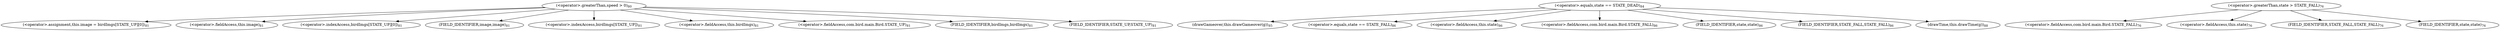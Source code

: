 digraph "draw" {  
"326" [label = <(&lt;operator&gt;.greaterThan,speed &gt; 0)<SUB>80</SUB>> ]
"331" [label = <(&lt;operator&gt;.assignment,this.image = birdImgs[STATE_UP][0])<SUB>81</SUB>> ]
"361" [label = <(&lt;operator&gt;.equals,state == STATE_DEAD)<SUB>84</SUB>> ]
"286" [label = <(&lt;operator&gt;.greaterThan,state &gt; STATE_FALL)<SUB>76</SUB>> ]
"293" [label = <(&lt;operator&gt;.fieldAccess,com.bird.main.Bird.STATE_FALL)<SUB>76</SUB>> ]
"296" [label = <(&lt;operator&gt;.fieldAccess,this.state)<SUB>76</SUB>> ]
"332" [label = <(&lt;operator&gt;.fieldAccess,this.image)<SUB>81</SUB>> ]
"335" [label = <(&lt;operator&gt;.indexAccess,birdImgs[STATE_UP][0])<SUB>81</SUB>> ]
"369" [label = <(drawGameover,this.drawGameover(g))<SUB>85</SUB>> ]
"295" [label = <(FIELD_IDENTIFIER,STATE_FALL,STATE_FALL)<SUB>76</SUB>> ]
"298" [label = <(FIELD_IDENTIFIER,state,state)<SUB>76</SUB>> ]
"334" [label = <(FIELD_IDENTIFIER,image,image)<SUB>81</SUB>> ]
"336" [label = <(&lt;operator&gt;.indexAccess,birdImgs[STATE_UP])<SUB>81</SUB>> ]
"373" [label = <(&lt;operator&gt;.equals,state == STATE_FALL)<SUB>86</SUB>> ]
"337" [label = <(&lt;operator&gt;.fieldAccess,this.birdImgs)<SUB>81</SUB>> ]
"340" [label = <(&lt;operator&gt;.fieldAccess,com.bird.main.Bird.STATE_UP)<SUB>81</SUB>> ]
"374" [label = <(&lt;operator&gt;.fieldAccess,this.state)<SUB>86</SUB>> ]
"377" [label = <(&lt;operator&gt;.fieldAccess,com.bird.main.Bird.STATE_FALL)<SUB>86</SUB>> ]
"339" [label = <(FIELD_IDENTIFIER,birdImgs,birdImgs)<SUB>81</SUB>> ]
"342" [label = <(FIELD_IDENTIFIER,STATE_UP,STATE_UP)<SUB>81</SUB>> ]
"376" [label = <(FIELD_IDENTIFIER,state,state)<SUB>86</SUB>> ]
"379" [label = <(FIELD_IDENTIFIER,STATE_FALL,STATE_FALL)<SUB>86</SUB>> ]
"383" [label = <(drawTime,this.drawTime(g))<SUB>88</SUB>> ]
  "326" -> "340" 
  "326" -> "334" 
  "326" -> "337" 
  "326" -> "339" 
  "326" -> "332" 
  "326" -> "331" 
  "326" -> "335" 
  "326" -> "342" 
  "326" -> "336" 
  "361" -> "376" 
  "361" -> "377" 
  "361" -> "379" 
  "361" -> "383" 
  "361" -> "369" 
  "361" -> "373" 
  "361" -> "374" 
  "286" -> "293" 
  "286" -> "296" 
  "286" -> "298" 
  "286" -> "295" 
}
